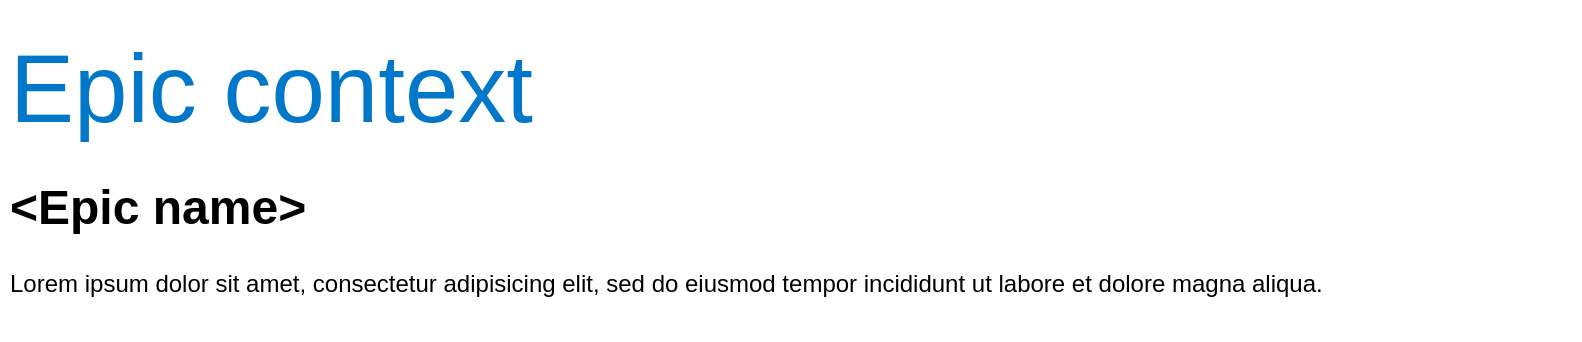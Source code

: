 <mxfile version="12.9.0" type="github" pages="5"><diagram id="o6DXPlxMXwV910LR9hnJ" name="Epic Context"><mxGraphModel dx="2066" dy="794" grid="1" gridSize="10" guides="1" tooltips="1" connect="1" arrows="1" fold="1" page="1" pageScale="1" pageWidth="1169" pageHeight="827" math="0" shadow="0"><root><mxCell id="0"/><mxCell id="1" parent="0"/><mxCell id="PGqh1YuijZFweoPhQiLg-2" value="&lt;h1 style=&quot;white-space: nowrap&quot;&gt;&lt;font color=&quot;#0077c8&quot; style=&quot;font-weight: normal ; font-size: 48px&quot;&gt;Epic context&lt;/font&gt;&lt;/h1&gt;&lt;h1&gt;&amp;lt;Epic name&amp;gt;&lt;/h1&gt;&lt;p&gt;Lorem ipsum dolor sit amet, consectetur adipisicing elit, sed do eiusmod tempor incididunt ut labore et dolore magna aliqua.&lt;/p&gt;" style="text;html=1;strokeColor=none;fillColor=none;spacing=5;spacingTop=-20;whiteSpace=wrap;overflow=hidden;rounded=0;" vertex="1" parent="1"><mxGeometry x="40" y="50" width="790" height="160" as="geometry"/></mxCell></root></mxGraphModel></diagram><diagram id="n4bLaYYPYYHQxXJXHJK1" name="BEAM: Capabilities"><mxGraphModel dx="2066" dy="794" grid="1" gridSize="10" guides="1" tooltips="1" connect="1" arrows="1" fold="1" page="1" pageScale="1" pageWidth="1169" pageHeight="827" math="0" shadow="0"><root><mxCell id="iNT4ub1sUhXxT888dL8U-0"/><mxCell id="iNT4ub1sUhXxT888dL8U-1" parent="iNT4ub1sUhXxT888dL8U-0"/><mxCell id="94nX70nCfmIl-hpHcw-5-0" value="&lt;h1 style=&quot;white-space: nowrap&quot;&gt;&lt;font color=&quot;#0077c8&quot; style=&quot;font-weight: normal ; font-size: 48px&quot;&gt;Business EA Model: Target&lt;/font&gt;&lt;/h1&gt;&lt;h1&gt;Identification of capabilities in scope&lt;/h1&gt;&lt;p&gt;Lorem ipsum dolor sit amet, consectetur adipisicing elit, sed do eiusmod tempor incididunt ut labore et dolore magna aliqua.&lt;/p&gt;" style="text;html=1;strokeColor=none;fillColor=none;spacing=5;spacingTop=-20;whiteSpace=wrap;overflow=hidden;rounded=0;" vertex="1" parent="iNT4ub1sUhXxT888dL8U-1"><mxGeometry x="40" y="50" width="790" height="160" as="geometry"/></mxCell></root></mxGraphModel></diagram><diagram id="0csQAXeEfs5Al4BC_swn" name="BEAM: Flow "><mxGraphModel dx="2066" dy="794" grid="1" gridSize="10" guides="1" tooltips="1" connect="1" arrows="1" fold="1" page="1" pageScale="1" pageWidth="1169" pageHeight="827" math="0" shadow="0"><root><mxCell id="ilPdNpB5mTHZ3iF2T62z-0"/><mxCell id="ilPdNpB5mTHZ3iF2T62z-1" parent="ilPdNpB5mTHZ3iF2T62z-0"/><mxCell id="0VtzcNLIhAJK4v96x3nv-0" value="&lt;h1 style=&quot;white-space: nowrap&quot;&gt;&lt;font color=&quot;#0077c8&quot; style=&quot;font-weight: normal ; font-size: 48px&quot;&gt;Business EA Model: Target&lt;/font&gt;&lt;/h1&gt;&lt;h1&gt;Applications and Process Flow&lt;/h1&gt;&lt;p&gt;Lorem ipsum dolor sit amet, consectetur adipisicing elit, sed do eiusmod tempor incididunt ut labore et dolore magna aliqua.&lt;/p&gt;" style="text;html=1;strokeColor=none;fillColor=none;spacing=5;spacingTop=-20;whiteSpace=wrap;overflow=hidden;rounded=0;" vertex="1" parent="ilPdNpB5mTHZ3iF2T62z-1"><mxGeometry x="40" y="50" width="790" height="160" as="geometry"/></mxCell></root></mxGraphModel></diagram><diagram id="c8ISPShpCCamQPtwjO-_" name="EIAM: Capabilities"><mxGraphModel dx="2066" dy="794" grid="1" gridSize="10" guides="1" tooltips="1" connect="1" arrows="1" fold="1" page="1" pageScale="1" pageWidth="1169" pageHeight="827" math="0" shadow="0"><root><mxCell id="ufdZF3ynBN-NUol6dKND-0"/><mxCell id="ufdZF3ynBN-NUol6dKND-1" parent="ufdZF3ynBN-NUol6dKND-0"/><mxCell id="rkgKwRC5I5Fk2GDeBsU8-0" value="&lt;h1 style=&quot;white-space: nowrap&quot;&gt;&lt;font color=&quot;#0077c8&quot; style=&quot;font-weight: normal ; font-size: 48px&quot;&gt;Enterprise IA Model: Target&lt;/font&gt;&lt;/h1&gt;&lt;h1&gt;Identification of capacbilities in scope for &amp;lt;subprocess&amp;gt;&lt;/h1&gt;&lt;p&gt;Lorem ipsum dolor sit amet, consectetur adipisicing elit, sed do eiusmod tempor incididunt ut labore et dolore magna aliqua.&lt;/p&gt;" style="text;html=1;strokeColor=none;fillColor=none;spacing=5;spacingTop=-20;whiteSpace=wrap;overflow=hidden;rounded=0;" vertex="1" parent="ufdZF3ynBN-NUol6dKND-1"><mxGeometry x="40" y="50" width="790" height="160" as="geometry"/></mxCell></root></mxGraphModel></diagram><diagram id="Y9cOvqj_NRgNA3cC-ght" name="EIAM: Flow"><mxGraphModel dx="2431" dy="934" grid="0" gridSize="5" guides="1" tooltips="1" connect="1" arrows="1" fold="1" page="1" pageScale="1" pageWidth="1169" pageHeight="827" math="0" shadow="0"><root><mxCell id="560NTrD_in3vfmv8XTu--0"/><mxCell id="560NTrD_in3vfmv8XTu--1" parent="560NTrD_in3vfmv8XTu--0"/><mxCell id="65DxNwR92WsACYpHL7NR-0" value="&lt;h1 style=&quot;white-space: nowrap&quot;&gt;&lt;font color=&quot;#0077c8&quot; style=&quot;font-weight: normal ; font-size: 48px&quot;&gt;Enterprise IA Model: Target&lt;/font&gt;&lt;/h1&gt;&lt;h1&gt;Information flows for &amp;lt;subprocess&amp;gt;&lt;/h1&gt;&lt;div&gt;Lorem ipsum dolor sit amet, consectetur adipisicing elit, sed do eiusmod tempor incididunt ut labore et dolore magna aliqua.&lt;br&gt;&lt;/div&gt;" style="text;html=1;strokeColor=none;fillColor=none;spacing=5;spacingTop=-20;whiteSpace=wrap;overflow=hidden;rounded=0;" vertex="1" parent="560NTrD_in3vfmv8XTu--1"><mxGeometry x="30" y="20" width="790" height="150" as="geometry"/></mxCell><mxCell id="65DxNwR92WsACYpHL7NR-12" value="Use as-is" style="rounded=0;whiteSpace=wrap;html=1;strokeColor=#0070C0;fillColor=#0070C0;fontSize=11;" vertex="1" parent="560NTrD_in3vfmv8XTu--1"><mxGeometry x="1040" y="30" width="100" height="17" as="geometry"/></mxCell><mxCell id="65DxNwR92WsACYpHL7NR-13" value="Change" style="rounded=0;whiteSpace=wrap;html=1;strokeColor=#F27D00;fillColor=#F27D00;fontSize=11;" vertex="1" parent="560NTrD_in3vfmv8XTu--1"><mxGeometry x="1040" y="51" width="100" height="17" as="geometry"/></mxCell><mxCell id="65DxNwR92WsACYpHL7NR-14" value="New for Epic" style="rounded=0;whiteSpace=wrap;html=1;strokeColor=#00B050;fillColor=#00B050;fontSize=11;" vertex="1" parent="560NTrD_in3vfmv8XTu--1"><mxGeometry x="1040" y="72" width="100" height="17" as="geometry"/></mxCell><mxCell id="65DxNwR92WsACYpHL7NR-15" value="Not available (yet)" style="rounded=0;whiteSpace=wrap;html=1;strokeColor=#FFFF00;fillColor=#FFFF00;fontSize=11;" vertex="1" parent="560NTrD_in3vfmv8XTu--1"><mxGeometry x="1040" y="93" width="100" height="17" as="geometry"/></mxCell><mxCell id="65DxNwR92WsACYpHL7NR-5" value="&lt;font color=&quot;#ffffff&quot; style=&quot;font-size: 11px&quot;&gt;1&lt;br style=&quot;font-size: 11px&quot;&gt;&lt;/font&gt;" style="ellipse;whiteSpace=wrap;html=1;aspect=fixed;fillColor=#000000;verticalAlign=bottom;textDirection=ltr;fontSize=11;fontStyle=1" vertex="1" parent="560NTrD_in3vfmv8XTu--1"><mxGeometry x="1040" y="125" width="16" height="16" as="geometry"/></mxCell><mxCell id="65DxNwR92WsACYpHL7NR-1" value="&lt;p&gt;API/service:&lt;br&gt;Resource:&lt;br&gt;Method:&lt;br&gt;Pattern:&lt;br&gt;Impl. option:&lt;/p&gt;" style="text;html=1;verticalAlign=middle;" vertex="1" parent="560NTrD_in3vfmv8XTu--1"><mxGeometry x="1060" y="125" width="80" height="70" as="geometry"/></mxCell><mxCell id="65DxNwR92WsACYpHL7NR-23" value="" style="group" vertex="1" connectable="0" parent="560NTrD_in3vfmv8XTu--1"><mxGeometry x="1040" y="203" width="100" height="20" as="geometry"/></mxCell><mxCell id="65DxNwR92WsACYpHL7NR-16" value="" style="group" vertex="1" connectable="0" parent="65DxNwR92WsACYpHL7NR-23"><mxGeometry width="100" height="20" as="geometry"/></mxCell><mxCell id="65DxNwR92WsACYpHL7NR-7" value="API-Provider" style="text;html=1;fontSize=11;verticalAlign=middle;" vertex="1" parent="65DxNwR92WsACYpHL7NR-16"><mxGeometry x="20" width="80" height="20" as="geometry"/></mxCell><mxCell id="65DxNwR92WsACYpHL7NR-8" value="&lt;font color=&quot;#ffffff&quot; style=&quot;font-size: 11px&quot;&gt;&lt;br style=&quot;font-size: 11px&quot;&gt;&lt;/font&gt;" style="ellipse;whiteSpace=wrap;html=1;aspect=fixed;fillColor=#000000;verticalAlign=bottom;textDirection=ltr;fontSize=11;fontStyle=1" vertex="1" parent="65DxNwR92WsACYpHL7NR-16"><mxGeometry y="2" width="16" height="16" as="geometry"/></mxCell><mxCell id="65DxNwR92WsACYpHL7NR-24" value="" style="group" vertex="1" connectable="0" parent="560NTrD_in3vfmv8XTu--1"><mxGeometry x="1040" y="230.5" width="100" height="17" as="geometry"/></mxCell><mxCell id="65DxNwR92WsACYpHL7NR-17" value="" style="group" vertex="1" connectable="0" parent="65DxNwR92WsACYpHL7NR-24"><mxGeometry width="100" height="17" as="geometry"/></mxCell><mxCell id="65DxNwR92WsACYpHL7NR-6" value="&lt;font color=&quot;#ffffff&quot; style=&quot;font-size: 11px&quot;&gt;&lt;br style=&quot;font-size: 11px&quot;&gt;&lt;/font&gt;" style="ellipse;whiteSpace=wrap;html=1;aspect=fixed;fillColor=#7030A0;verticalAlign=bottom;textDirection=ltr;fontSize=11;fontStyle=1;strokeColor=#7030A0;" vertex="1" parent="65DxNwR92WsACYpHL7NR-17"><mxGeometry y="0.5" width="16" height="16" as="geometry"/></mxCell><mxCell id="65DxNwR92WsACYpHL7NR-9" value="API-Consumer" style="text;html=1;fontSize=11;verticalAlign=middle;" vertex="1" parent="65DxNwR92WsACYpHL7NR-17"><mxGeometry x="20" width="80" height="17" as="geometry"/></mxCell><mxCell id="_yGhbM18hKooRvxDjNCO-5" value="" style="group" vertex="1" connectable="0" parent="560NTrD_in3vfmv8XTu--1"><mxGeometry x="30" y="184" width="980" height="609" as="geometry"/></mxCell><mxCell id="_yGhbM18hKooRvxDjNCO-0" value="&lt;div style=&quot;font-size: 14px&quot;&gt;&lt;font style=&quot;font-size: 14px&quot; color=&quot;#ffffff&quot;&gt;&amp;nbsp; &amp;nbsp; Providers &amp;amp;&lt;/font&gt;&lt;/div&gt;&lt;span style=&quot;font-size: 14px&quot;&gt;&lt;div&gt;&lt;font style=&quot;font-size: 14px&quot; color=&quot;#ffffff&quot;&gt;&amp;nbsp; &amp;nbsp; Consumers&lt;/font&gt;&lt;/div&gt;&lt;/span&gt;" style="rounded=1;whiteSpace=wrap;html=1;strokeColor=none;fillColor=#D9D9D9;fontSize=11;verticalAlign=middle;align=left;fontColor=#333333;" vertex="1" parent="_yGhbM18hKooRvxDjNCO-5"><mxGeometry width="860" height="93" as="geometry"/></mxCell><mxCell id="_yGhbM18hKooRvxDjNCO-1" value="&lt;font color=&quot;#ffffff&quot;&gt;&lt;span style=&quot;font-size: 14px&quot;&gt;&amp;nbsp; &amp;nbsp;&lt;/span&gt;&lt;span style=&quot;font-size: 14px&quot;&gt;Digital&lt;/span&gt;&lt;span style=&quot;font-size: 14px&quot;&gt;&lt;br&gt;&lt;/span&gt;&lt;/font&gt;&lt;div style=&quot;white-space: normal ; font-size: 14px&quot;&gt;&lt;font color=&quot;#ffffff&quot;&gt;&amp;nbsp; &amp;nbsp;Aegon&lt;/font&gt;&lt;/div&gt;&lt;div style=&quot;white-space: normal ; font-size: 14px&quot;&gt;&lt;font color=&quot;#ffffff&quot;&gt;&amp;nbsp; &amp;nbsp;Solution&lt;/font&gt;&lt;/div&gt;&lt;div style=&quot;white-space: normal ; font-size: 14px&quot;&gt;&lt;font color=&quot;#ffffff&quot;&gt;&amp;nbsp; &amp;nbsp;Platform&lt;/font&gt;&lt;/div&gt;" style="rounded=0;whiteSpace=wrap;html=1;strokeColor=none;fillColor=#D9D9D9;fontSize=11;fontColor=#333333;align=left;" vertex="1" parent="_yGhbM18hKooRvxDjNCO-5"><mxGeometry y="113" width="860" height="380" as="geometry"/></mxCell><mxCell id="_yGhbM18hKooRvxDjNCO-3" value="&lt;div&gt;&lt;span style=&quot;font-size: 14px ; color: rgb(255 , 255 , 255)&quot;&gt;&amp;nbsp; &amp;nbsp;Enterprise&amp;nbsp;&lt;/span&gt;&lt;/div&gt;&lt;font color=&quot;#ffffff&quot; style=&quot;font-size: 14px&quot;&gt;&lt;div&gt;&lt;span&gt;&amp;nbsp; &amp;nbsp;Applications&lt;/span&gt;&lt;/div&gt;&lt;/font&gt;" style="rounded=1;whiteSpace=wrap;html=1;strokeColor=none;fillColor=#D9D9D9;fontSize=11;fontColor=#333333;align=left;" vertex="1" parent="_yGhbM18hKooRvxDjNCO-5"><mxGeometry y="516" width="860" height="93" as="geometry"/></mxCell><mxCell id="_yGhbM18hKooRvxDjNCO-4" value="&lt;font style=&quot;font-size: 14px&quot; color=&quot;#ffffff&quot;&gt;Control&lt;br&gt;Environment&lt;/font&gt;" style="rounded=1;whiteSpace=wrap;html=1;strokeColor=none;fillColor=#D9D9D9;fontSize=11;fontColor=#333333;verticalAlign=top;" vertex="1" parent="_yGhbM18hKooRvxDjNCO-5"><mxGeometry x="875" width="105" height="609" as="geometry"/></mxCell></root></mxGraphModel></diagram></mxfile>